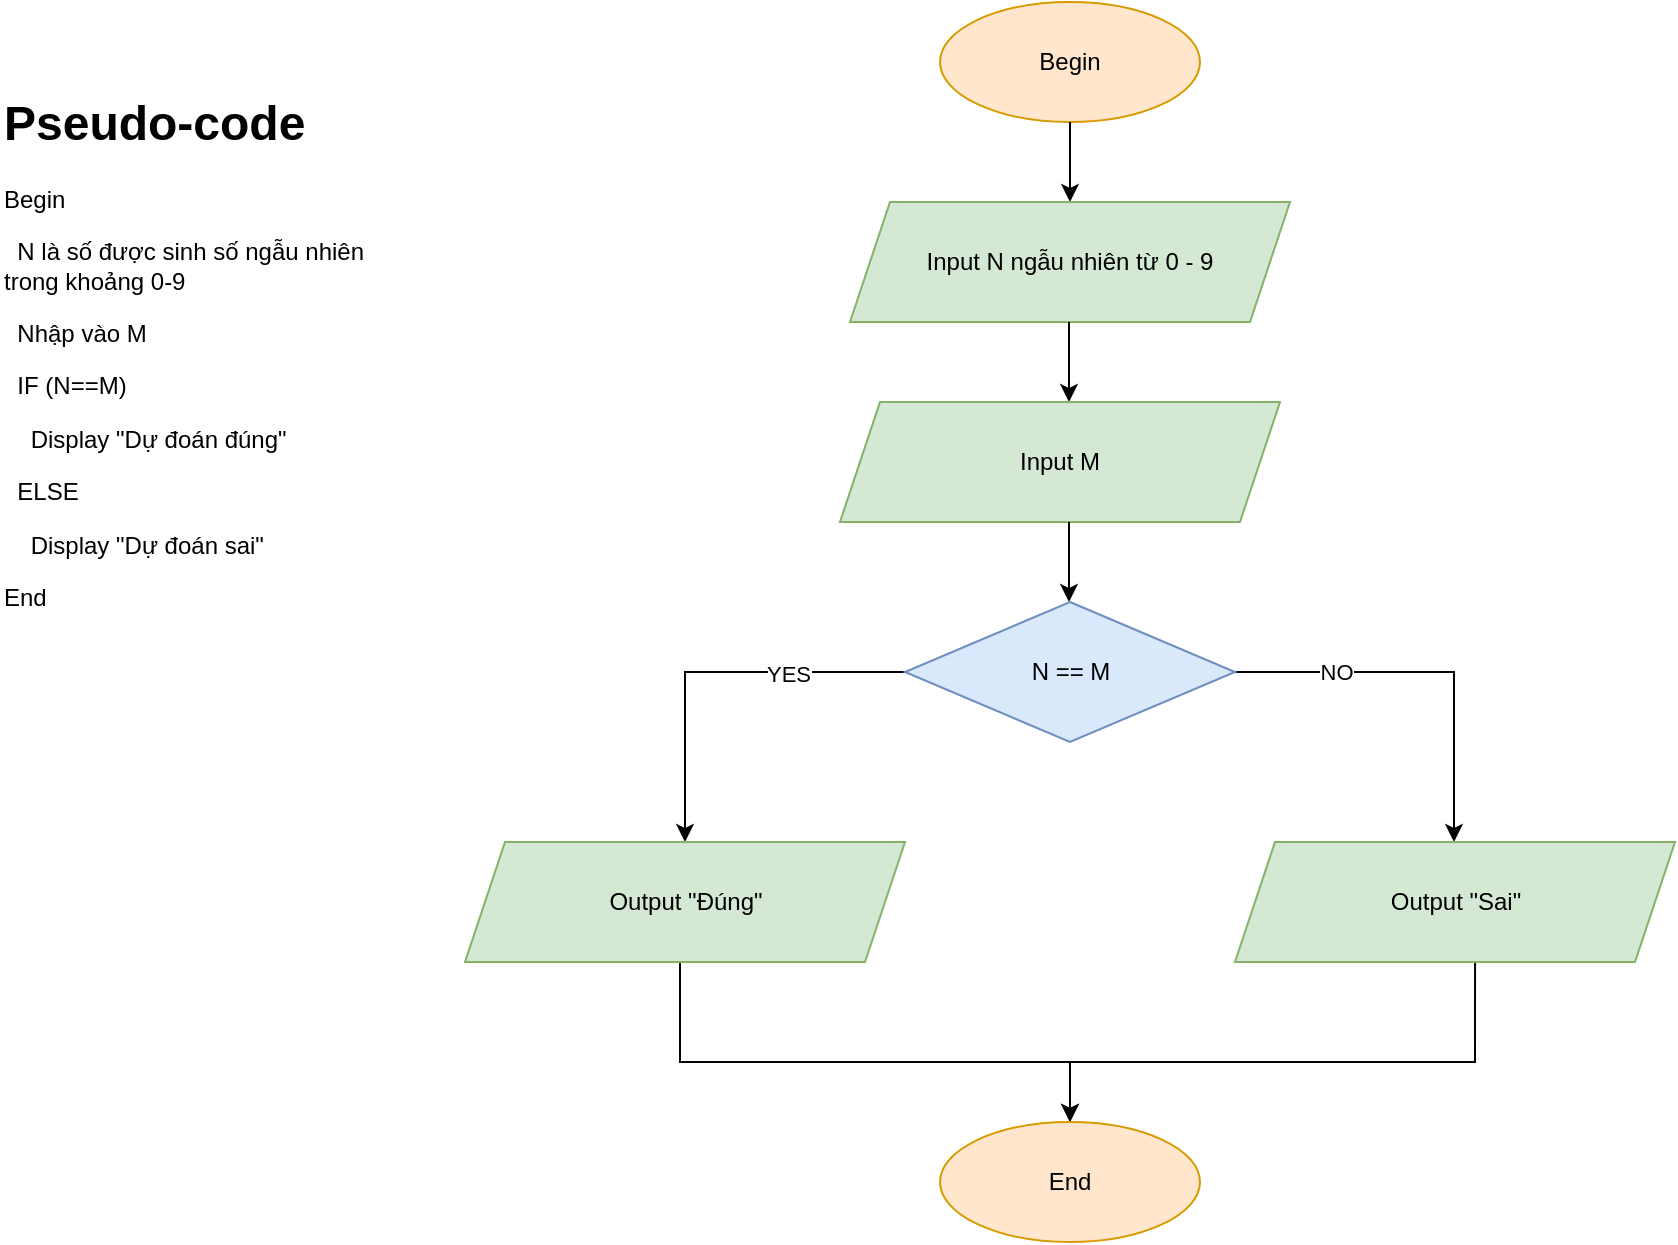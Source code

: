 <mxfile version="26.0.2">
  <diagram name="Page-1" id="NNkLbLhKxq_P1A8AAQdl">
    <mxGraphModel dx="1134" dy="654" grid="1" gridSize="10" guides="1" tooltips="1" connect="1" arrows="1" fold="1" page="1" pageScale="1" pageWidth="850" pageHeight="1100" math="0" shadow="0">
      <root>
        <mxCell id="0" />
        <mxCell id="1" parent="0" />
        <mxCell id="O2RCixkP9uMjEyyrN9v7-1" value="Begin" style="ellipse;whiteSpace=wrap;html=1;fillColor=#ffe6cc;strokeColor=#d79b00;" vertex="1" parent="1">
          <mxGeometry x="470" y="40" width="130" height="60" as="geometry" />
        </mxCell>
        <mxCell id="O2RCixkP9uMjEyyrN9v7-2" value="" style="endArrow=classic;html=1;rounded=0;exitX=0.5;exitY=1;exitDx=0;exitDy=0;" edge="1" parent="1" source="O2RCixkP9uMjEyyrN9v7-1">
          <mxGeometry width="50" height="50" relative="1" as="geometry">
            <mxPoint x="520" y="150" as="sourcePoint" />
            <mxPoint x="535" y="140" as="targetPoint" />
          </mxGeometry>
        </mxCell>
        <mxCell id="O2RCixkP9uMjEyyrN9v7-3" value="Input N ngẫu nhiên từ 0 - 9" style="shape=parallelogram;perimeter=parallelogramPerimeter;whiteSpace=wrap;html=1;fixedSize=1;fillColor=#d5e8d4;strokeColor=#82b366;" vertex="1" parent="1">
          <mxGeometry x="425" y="140" width="220" height="60" as="geometry" />
        </mxCell>
        <mxCell id="O2RCixkP9uMjEyyrN9v7-5" value="" style="endArrow=classic;html=1;rounded=0;exitX=0.5;exitY=1;exitDx=0;exitDy=0;" edge="1" parent="1">
          <mxGeometry width="50" height="50" relative="1" as="geometry">
            <mxPoint x="534.5" y="200" as="sourcePoint" />
            <mxPoint x="534.5" y="240" as="targetPoint" />
          </mxGeometry>
        </mxCell>
        <mxCell id="O2RCixkP9uMjEyyrN9v7-6" value="Input M" style="shape=parallelogram;perimeter=parallelogramPerimeter;whiteSpace=wrap;html=1;fixedSize=1;fillColor=#d5e8d4;strokeColor=#82b366;" vertex="1" parent="1">
          <mxGeometry x="420" y="240" width="220" height="60" as="geometry" />
        </mxCell>
        <mxCell id="O2RCixkP9uMjEyyrN9v7-7" value="" style="endArrow=classic;html=1;rounded=0;exitX=0.5;exitY=1;exitDx=0;exitDy=0;" edge="1" parent="1">
          <mxGeometry width="50" height="50" relative="1" as="geometry">
            <mxPoint x="534.5" y="300" as="sourcePoint" />
            <mxPoint x="534.5" y="340" as="targetPoint" />
          </mxGeometry>
        </mxCell>
        <mxCell id="O2RCixkP9uMjEyyrN9v7-13" style="edgeStyle=orthogonalEdgeStyle;rounded=0;orthogonalLoop=1;jettySize=auto;html=1;entryX=0.5;entryY=0;entryDx=0;entryDy=0;" edge="1" parent="1" source="O2RCixkP9uMjEyyrN9v7-8" target="O2RCixkP9uMjEyyrN9v7-12">
          <mxGeometry relative="1" as="geometry">
            <Array as="points">
              <mxPoint x="343" y="375" />
            </Array>
          </mxGeometry>
        </mxCell>
        <mxCell id="O2RCixkP9uMjEyyrN9v7-22" value="YES" style="edgeLabel;html=1;align=center;verticalAlign=middle;resizable=0;points=[];" vertex="1" connectable="0" parent="O2RCixkP9uMjEyyrN9v7-13">
          <mxGeometry x="-0.399" y="1" relative="1" as="geometry">
            <mxPoint as="offset" />
          </mxGeometry>
        </mxCell>
        <mxCell id="O2RCixkP9uMjEyyrN9v7-15" style="edgeStyle=orthogonalEdgeStyle;rounded=0;orthogonalLoop=1;jettySize=auto;html=1;" edge="1" parent="1" source="O2RCixkP9uMjEyyrN9v7-8" target="O2RCixkP9uMjEyyrN9v7-14">
          <mxGeometry relative="1" as="geometry">
            <Array as="points">
              <mxPoint x="727" y="375" />
            </Array>
          </mxGeometry>
        </mxCell>
        <mxCell id="O2RCixkP9uMjEyyrN9v7-23" value="NO" style="edgeLabel;html=1;align=center;verticalAlign=middle;resizable=0;points=[];" vertex="1" connectable="0" parent="O2RCixkP9uMjEyyrN9v7-15">
          <mxGeometry x="-0.484" relative="1" as="geometry">
            <mxPoint as="offset" />
          </mxGeometry>
        </mxCell>
        <mxCell id="O2RCixkP9uMjEyyrN9v7-8" value="N == M" style="rhombus;whiteSpace=wrap;html=1;fillColor=#dae8fc;strokeColor=#6c8ebf;" vertex="1" parent="1">
          <mxGeometry x="452.5" y="340" width="165" height="70" as="geometry" />
        </mxCell>
        <mxCell id="O2RCixkP9uMjEyyrN9v7-19" style="edgeStyle=orthogonalEdgeStyle;rounded=0;orthogonalLoop=1;jettySize=auto;html=1;" edge="1" parent="1" source="O2RCixkP9uMjEyyrN9v7-12" target="O2RCixkP9uMjEyyrN9v7-17">
          <mxGeometry relative="1" as="geometry">
            <Array as="points">
              <mxPoint x="340" y="570" />
              <mxPoint x="535" y="570" />
            </Array>
          </mxGeometry>
        </mxCell>
        <mxCell id="O2RCixkP9uMjEyyrN9v7-12" value="Output &quot;Đúng&quot;" style="shape=parallelogram;perimeter=parallelogramPerimeter;whiteSpace=wrap;html=1;fixedSize=1;fillColor=#d5e8d4;strokeColor=#82b366;" vertex="1" parent="1">
          <mxGeometry x="232.5" y="460" width="220" height="60" as="geometry" />
        </mxCell>
        <mxCell id="O2RCixkP9uMjEyyrN9v7-21" style="edgeStyle=orthogonalEdgeStyle;rounded=0;orthogonalLoop=1;jettySize=auto;html=1;entryX=0.5;entryY=0;entryDx=0;entryDy=0;" edge="1" parent="1" target="O2RCixkP9uMjEyyrN9v7-17">
          <mxGeometry relative="1" as="geometry">
            <mxPoint x="660.0" y="600" as="targetPoint" />
            <mxPoint x="737.529" y="520" as="sourcePoint" />
            <Array as="points">
              <mxPoint x="738" y="570" />
              <mxPoint x="535" y="570" />
            </Array>
          </mxGeometry>
        </mxCell>
        <mxCell id="O2RCixkP9uMjEyyrN9v7-14" value="Output &quot;Sai&quot;" style="shape=parallelogram;perimeter=parallelogramPerimeter;whiteSpace=wrap;html=1;fixedSize=1;fillColor=#d5e8d4;strokeColor=#82b366;" vertex="1" parent="1">
          <mxGeometry x="617.5" y="460" width="220" height="60" as="geometry" />
        </mxCell>
        <mxCell id="O2RCixkP9uMjEyyrN9v7-17" value="End" style="ellipse;whiteSpace=wrap;html=1;fillColor=#ffe6cc;strokeColor=#d79b00;" vertex="1" parent="1">
          <mxGeometry x="470" y="600" width="130" height="60" as="geometry" />
        </mxCell>
        <mxCell id="O2RCixkP9uMjEyyrN9v7-24" value="&lt;h1 style=&quot;margin-top: 0px;&quot;&gt;Pseudo-code&lt;/h1&gt;&lt;p&gt;&lt;span style=&quot;background-color: transparent;&quot;&gt;Begin&lt;/span&gt;&lt;/p&gt;&lt;p&gt;&amp;nbsp; N là số được sinh số ngẫu nhiên trong khoảng 0-9&lt;/p&gt;&lt;p&gt;&amp;nbsp; Nhập vào M&lt;/p&gt;&lt;p&gt;&amp;nbsp; IF (N==M)&lt;/p&gt;&lt;p&gt;&amp;nbsp; &amp;nbsp; Display &quot;Dự đoán đúng&quot;&amp;nbsp; &amp;nbsp; &amp;nbsp; &amp;nbsp; &amp;nbsp;&lt;/p&gt;&lt;p&gt;&amp;nbsp; ELSE&amp;nbsp; &amp;nbsp; &amp;nbsp; &amp;nbsp; &amp;nbsp; &amp;nbsp; &amp;nbsp;&lt;/p&gt;&lt;p&gt;&amp;nbsp; &amp;nbsp; Display &quot;Dự đoán sai&quot;&amp;nbsp;&lt;/p&gt;&lt;p&gt;End&lt;/p&gt;" style="text;html=1;whiteSpace=wrap;overflow=hidden;rounded=0;fillColor=default;" vertex="1" parent="1">
          <mxGeometry y="80" width="210" height="300" as="geometry" />
        </mxCell>
      </root>
    </mxGraphModel>
  </diagram>
</mxfile>

